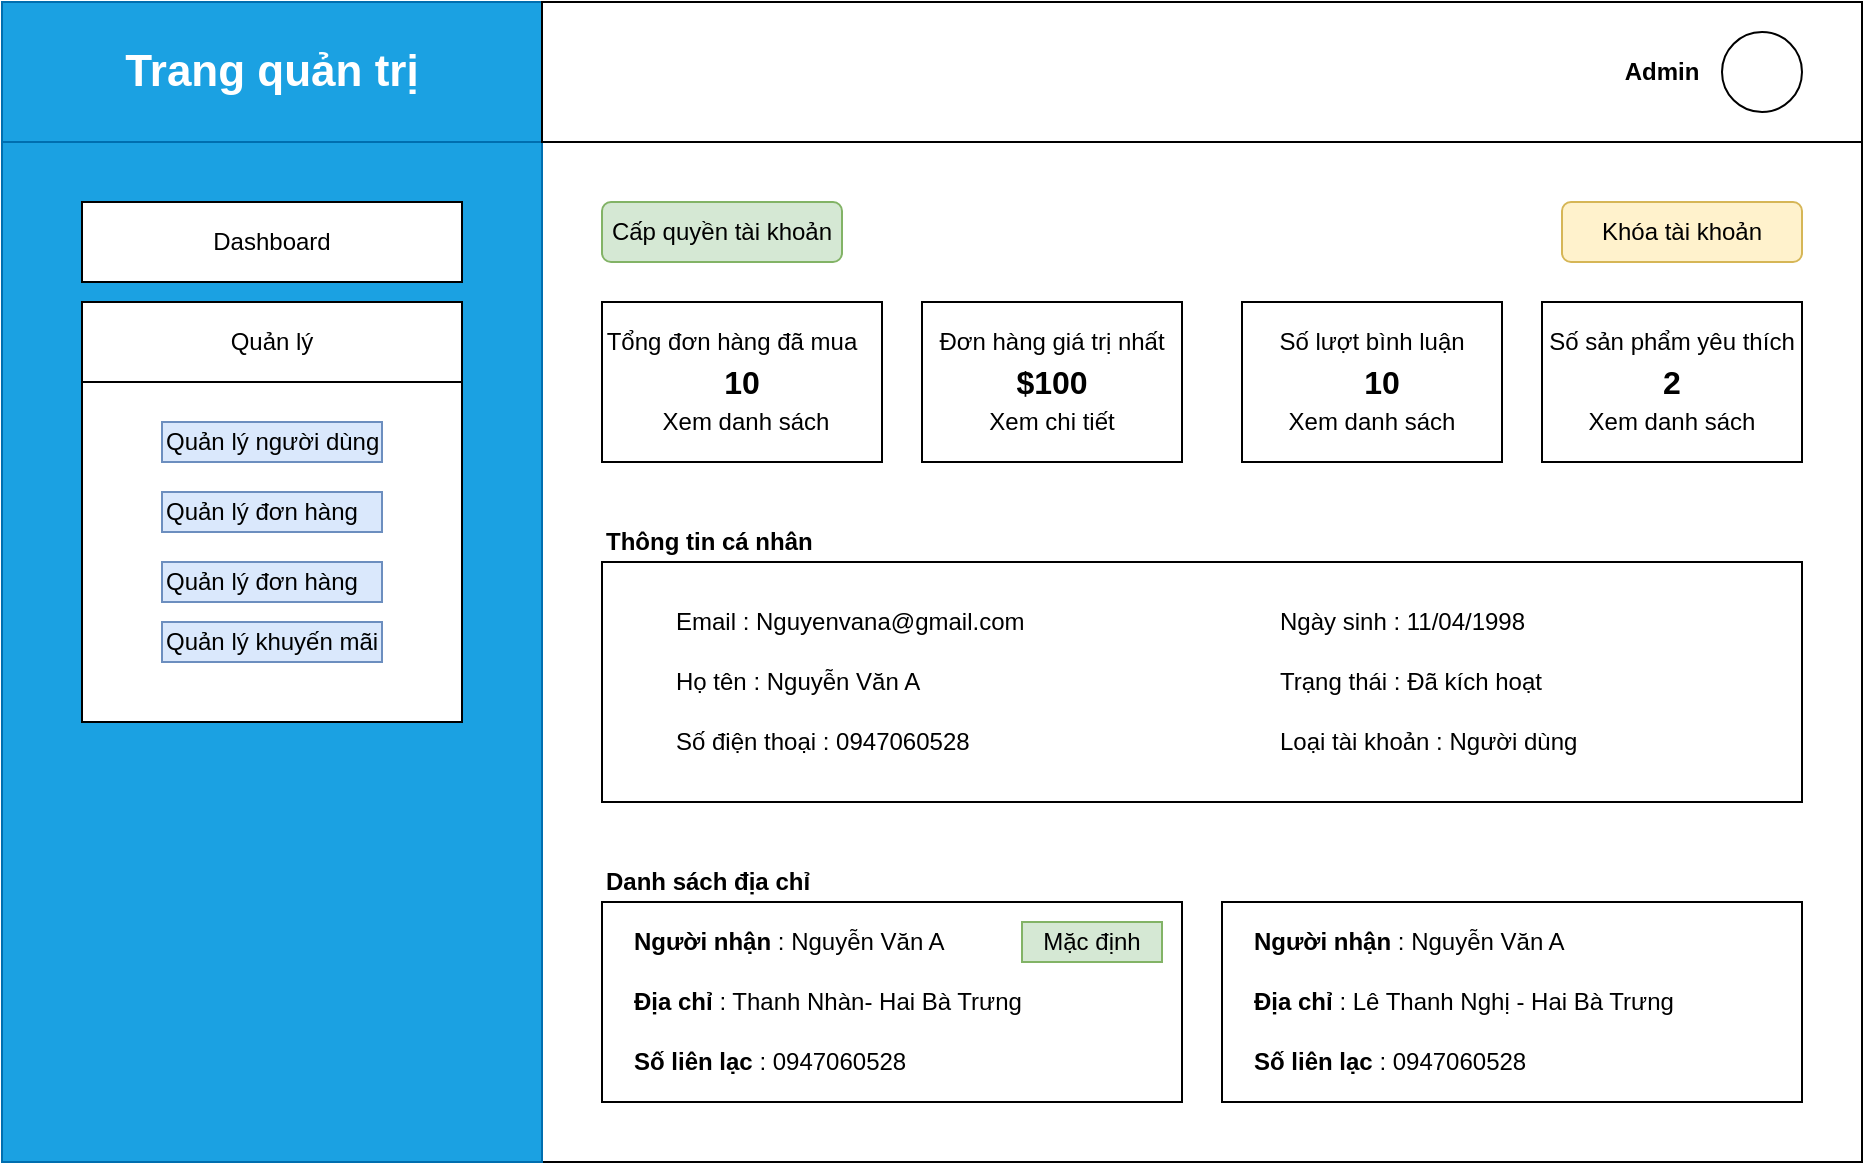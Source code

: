<mxfile version="14.7.4" type="device"><diagram id="JKZ5n1zhdqeaO72jnz9E" name="Page-1"><mxGraphModel dx="1422" dy="737" grid="1" gridSize="10" guides="1" tooltips="1" connect="1" arrows="1" fold="1" page="1" pageScale="1" pageWidth="827" pageHeight="1169" math="0" shadow="0"><root><mxCell id="0"/><mxCell id="1" parent="0"/><mxCell id="bMRmM956xw_Gx-vtKe8f-1" value="" style="rounded=0;whiteSpace=wrap;html=1;" vertex="1" parent="1"><mxGeometry x="60" width="930" height="580" as="geometry"/></mxCell><mxCell id="bMRmM956xw_Gx-vtKe8f-2" value="" style="rounded=0;whiteSpace=wrap;html=1;fillColor=#1ba1e2;strokeColor=#006EAF;fontColor=#ffffff;" vertex="1" parent="1"><mxGeometry x="60" width="270" height="580" as="geometry"/></mxCell><mxCell id="bMRmM956xw_Gx-vtKe8f-3" value="&lt;font style=&quot;font-size: 22px&quot;&gt;&lt;b&gt;Trang quản trị&lt;/b&gt;&lt;/font&gt;" style="rounded=0;whiteSpace=wrap;html=1;fillColor=#1ba1e2;strokeColor=#006EAF;fontColor=#ffffff;" vertex="1" parent="1"><mxGeometry x="60" width="270" height="70" as="geometry"/></mxCell><mxCell id="bMRmM956xw_Gx-vtKe8f-4" value="Dashboard" style="rounded=0;whiteSpace=wrap;html=1;" vertex="1" parent="1"><mxGeometry x="100" y="100" width="190" height="40" as="geometry"/></mxCell><mxCell id="bMRmM956xw_Gx-vtKe8f-5" value="" style="rounded=0;whiteSpace=wrap;html=1;" vertex="1" parent="1"><mxGeometry x="100" y="150" width="190" height="210" as="geometry"/></mxCell><mxCell id="bMRmM956xw_Gx-vtKe8f-6" value="Quản lý" style="rounded=0;whiteSpace=wrap;html=1;" vertex="1" parent="1"><mxGeometry x="100" y="150" width="190" height="40" as="geometry"/></mxCell><mxCell id="bMRmM956xw_Gx-vtKe8f-7" value="Quản lý người dùng" style="text;html=1;strokeColor=#6c8ebf;fillColor=#dae8fc;align=left;verticalAlign=middle;whiteSpace=wrap;rounded=0;" vertex="1" parent="1"><mxGeometry x="140" y="210" width="110" height="20" as="geometry"/></mxCell><mxCell id="bMRmM956xw_Gx-vtKe8f-8" value="Quản lý khuyến mãi" style="text;html=1;strokeColor=#6c8ebf;fillColor=#dae8fc;align=left;verticalAlign=middle;whiteSpace=wrap;rounded=0;" vertex="1" parent="1"><mxGeometry x="140" y="310" width="110" height="20" as="geometry"/></mxCell><mxCell id="bMRmM956xw_Gx-vtKe8f-9" value="Quản lý đơn hàng" style="text;html=1;strokeColor=#6c8ebf;fillColor=#dae8fc;align=left;verticalAlign=middle;whiteSpace=wrap;rounded=0;" vertex="1" parent="1"><mxGeometry x="140" y="280" width="110" height="20" as="geometry"/></mxCell><mxCell id="bMRmM956xw_Gx-vtKe8f-10" value="Quản lý đơn hàng" style="text;html=1;strokeColor=#6c8ebf;fillColor=#dae8fc;align=left;verticalAlign=middle;whiteSpace=wrap;rounded=0;" vertex="1" parent="1"><mxGeometry x="140" y="245" width="110" height="20" as="geometry"/></mxCell><mxCell id="bMRmM956xw_Gx-vtKe8f-51" value="" style="rounded=0;whiteSpace=wrap;html=1;" vertex="1" parent="1"><mxGeometry x="330" width="660" height="70" as="geometry"/></mxCell><mxCell id="bMRmM956xw_Gx-vtKe8f-52" value="" style="ellipse;whiteSpace=wrap;html=1;aspect=fixed;" vertex="1" parent="1"><mxGeometry x="920" y="15" width="40" height="40" as="geometry"/></mxCell><mxCell id="bMRmM956xw_Gx-vtKe8f-53" value="&lt;b&gt;Admin&lt;/b&gt;" style="text;html=1;strokeColor=none;fillColor=none;align=center;verticalAlign=middle;whiteSpace=wrap;rounded=0;" vertex="1" parent="1"><mxGeometry x="870" y="25" width="40" height="20" as="geometry"/></mxCell><mxCell id="bMRmM956xw_Gx-vtKe8f-54" value="Cấp quyền tài khoản" style="rounded=1;whiteSpace=wrap;html=1;fillColor=#d5e8d4;strokeColor=#82b366;" vertex="1" parent="1"><mxGeometry x="360" y="100" width="120" height="30" as="geometry"/></mxCell><mxCell id="bMRmM956xw_Gx-vtKe8f-55" value="Khóa tài khoản" style="rounded=1;whiteSpace=wrap;html=1;fillColor=#fff2cc;strokeColor=#d6b656;" vertex="1" parent="1"><mxGeometry x="840" y="100" width="120" height="30" as="geometry"/></mxCell><mxCell id="bMRmM956xw_Gx-vtKe8f-56" value="" style="rounded=0;whiteSpace=wrap;html=1;" vertex="1" parent="1"><mxGeometry x="360" y="150" width="140" height="80" as="geometry"/></mxCell><mxCell id="bMRmM956xw_Gx-vtKe8f-59" value="" style="rounded=0;whiteSpace=wrap;html=1;" vertex="1" parent="1"><mxGeometry x="520" y="150" width="130" height="80" as="geometry"/></mxCell><mxCell id="bMRmM956xw_Gx-vtKe8f-60" value="" style="rounded=0;whiteSpace=wrap;html=1;" vertex="1" parent="1"><mxGeometry x="680" y="150" width="130" height="80" as="geometry"/></mxCell><mxCell id="bMRmM956xw_Gx-vtKe8f-61" value="" style="rounded=0;whiteSpace=wrap;html=1;" vertex="1" parent="1"><mxGeometry x="830" y="150" width="130" height="80" as="geometry"/></mxCell><mxCell id="bMRmM956xw_Gx-vtKe8f-62" value="Tổng đơn hàng đã mua" style="text;html=1;strokeColor=none;fillColor=none;align=center;verticalAlign=middle;whiteSpace=wrap;rounded=0;" vertex="1" parent="1"><mxGeometry x="360" y="160" width="130" height="20" as="geometry"/></mxCell><mxCell id="bMRmM956xw_Gx-vtKe8f-63" value="&lt;font style=&quot;font-size: 16px&quot;&gt;&lt;b&gt;10&lt;/b&gt;&lt;/font&gt;" style="text;html=1;strokeColor=none;fillColor=none;align=center;verticalAlign=middle;whiteSpace=wrap;rounded=0;" vertex="1" parent="1"><mxGeometry x="410" y="180" width="40" height="20" as="geometry"/></mxCell><mxCell id="bMRmM956xw_Gx-vtKe8f-64" value="Xem danh sách" style="text;html=1;strokeColor=none;fillColor=none;align=center;verticalAlign=middle;whiteSpace=wrap;rounded=0;" vertex="1" parent="1"><mxGeometry x="384" y="200" width="96" height="20" as="geometry"/></mxCell><mxCell id="bMRmM956xw_Gx-vtKe8f-65" value="Đơn hàng giá trị nhất" style="text;html=1;strokeColor=none;fillColor=none;align=center;verticalAlign=middle;whiteSpace=wrap;rounded=0;" vertex="1" parent="1"><mxGeometry x="520" y="160" width="130" height="20" as="geometry"/></mxCell><mxCell id="bMRmM956xw_Gx-vtKe8f-66" value="&lt;font style=&quot;font-size: 16px&quot;&gt;&lt;b&gt;$100&lt;/b&gt;&lt;/font&gt;" style="text;html=1;strokeColor=none;fillColor=none;align=center;verticalAlign=middle;whiteSpace=wrap;rounded=0;" vertex="1" parent="1"><mxGeometry x="565" y="180" width="40" height="20" as="geometry"/></mxCell><mxCell id="bMRmM956xw_Gx-vtKe8f-67" value="Xem chi tiết" style="text;html=1;strokeColor=none;fillColor=none;align=center;verticalAlign=middle;whiteSpace=wrap;rounded=0;" vertex="1" parent="1"><mxGeometry x="537" y="200" width="96" height="20" as="geometry"/></mxCell><mxCell id="bMRmM956xw_Gx-vtKe8f-68" value="Số lượt bình luận" style="text;html=1;strokeColor=none;fillColor=none;align=center;verticalAlign=middle;whiteSpace=wrap;rounded=0;" vertex="1" parent="1"><mxGeometry x="680" y="160" width="130" height="20" as="geometry"/></mxCell><mxCell id="bMRmM956xw_Gx-vtKe8f-69" value="&lt;font style=&quot;font-size: 16px&quot;&gt;&lt;b&gt;10&lt;/b&gt;&lt;/font&gt;" style="text;html=1;strokeColor=none;fillColor=none;align=center;verticalAlign=middle;whiteSpace=wrap;rounded=0;" vertex="1" parent="1"><mxGeometry x="730" y="180" width="40" height="20" as="geometry"/></mxCell><mxCell id="bMRmM956xw_Gx-vtKe8f-70" value="Xem danh sách" style="text;html=1;strokeColor=none;fillColor=none;align=center;verticalAlign=middle;whiteSpace=wrap;rounded=0;" vertex="1" parent="1"><mxGeometry x="697" y="200" width="96" height="20" as="geometry"/></mxCell><mxCell id="bMRmM956xw_Gx-vtKe8f-71" value="Số sản phẩm yêu thích" style="text;html=1;strokeColor=none;fillColor=none;align=center;verticalAlign=middle;whiteSpace=wrap;rounded=0;" vertex="1" parent="1"><mxGeometry x="830" y="160" width="130" height="20" as="geometry"/></mxCell><mxCell id="bMRmM956xw_Gx-vtKe8f-72" value="&lt;font style=&quot;font-size: 16px&quot;&gt;&lt;b&gt;2&lt;/b&gt;&lt;/font&gt;" style="text;html=1;strokeColor=none;fillColor=none;align=center;verticalAlign=middle;whiteSpace=wrap;rounded=0;" vertex="1" parent="1"><mxGeometry x="875" y="180" width="40" height="20" as="geometry"/></mxCell><mxCell id="bMRmM956xw_Gx-vtKe8f-73" value="Xem danh sách" style="text;html=1;strokeColor=none;fillColor=none;align=center;verticalAlign=middle;whiteSpace=wrap;rounded=0;" vertex="1" parent="1"><mxGeometry x="847" y="200" width="96" height="20" as="geometry"/></mxCell><mxCell id="bMRmM956xw_Gx-vtKe8f-74" value="" style="rounded=0;whiteSpace=wrap;html=1;" vertex="1" parent="1"><mxGeometry x="360" y="280" width="600" height="120" as="geometry"/></mxCell><mxCell id="bMRmM956xw_Gx-vtKe8f-75" value="&lt;b&gt;Thông tin cá nhân&lt;/b&gt;" style="text;html=1;strokeColor=none;fillColor=none;align=left;verticalAlign=middle;whiteSpace=wrap;rounded=0;" vertex="1" parent="1"><mxGeometry x="360" y="260" width="136" height="20" as="geometry"/></mxCell><mxCell id="bMRmM956xw_Gx-vtKe8f-76" value="Email : Nguyenvana@gmail.com" style="text;html=1;strokeColor=none;fillColor=none;align=left;verticalAlign=middle;whiteSpace=wrap;rounded=0;" vertex="1" parent="1"><mxGeometry x="395" y="300" width="210" height="20" as="geometry"/></mxCell><mxCell id="bMRmM956xw_Gx-vtKe8f-77" value="Họ tên : Nguyễn Văn A" style="text;html=1;strokeColor=none;fillColor=none;align=left;verticalAlign=middle;whiteSpace=wrap;rounded=0;" vertex="1" parent="1"><mxGeometry x="395" y="330" width="210" height="20" as="geometry"/></mxCell><mxCell id="bMRmM956xw_Gx-vtKe8f-78" value="Số điện thoại : 0947060528" style="text;html=1;strokeColor=none;fillColor=none;align=left;verticalAlign=middle;whiteSpace=wrap;rounded=0;" vertex="1" parent="1"><mxGeometry x="395" y="360" width="210" height="20" as="geometry"/></mxCell><mxCell id="bMRmM956xw_Gx-vtKe8f-79" value="Ngày sinh : 11/04/1998" style="text;html=1;strokeColor=none;fillColor=none;align=left;verticalAlign=middle;whiteSpace=wrap;rounded=0;" vertex="1" parent="1"><mxGeometry x="697" y="300" width="145" height="20" as="geometry"/></mxCell><mxCell id="bMRmM956xw_Gx-vtKe8f-80" value="Trạng thái : Đã kích hoạt" style="text;html=1;strokeColor=none;fillColor=none;align=left;verticalAlign=middle;whiteSpace=wrap;rounded=0;" vertex="1" parent="1"><mxGeometry x="697" y="330" width="145" height="20" as="geometry"/></mxCell><mxCell id="bMRmM956xw_Gx-vtKe8f-81" value="Loại tài khoản : Người dùng" style="text;html=1;strokeColor=none;fillColor=none;align=left;verticalAlign=middle;whiteSpace=wrap;rounded=0;" vertex="1" parent="1"><mxGeometry x="697" y="360" width="155" height="20" as="geometry"/></mxCell><mxCell id="bMRmM956xw_Gx-vtKe8f-82" value="" style="rounded=0;whiteSpace=wrap;html=1;" vertex="1" parent="1"><mxGeometry x="360" y="450" width="290" height="100" as="geometry"/></mxCell><mxCell id="bMRmM956xw_Gx-vtKe8f-83" value="&lt;b&gt;Người nhận&lt;/b&gt; : Nguyễn Văn A" style="text;html=1;strokeColor=none;fillColor=none;align=left;verticalAlign=middle;whiteSpace=wrap;rounded=0;" vertex="1" parent="1"><mxGeometry x="374" y="460" width="176" height="20" as="geometry"/></mxCell><mxCell id="bMRmM956xw_Gx-vtKe8f-84" value="&lt;b&gt;Địa chỉ&lt;/b&gt; : Thanh Nhàn- Hai Bà Trưng" style="text;html=1;strokeColor=none;fillColor=none;align=left;verticalAlign=middle;whiteSpace=wrap;rounded=0;" vertex="1" parent="1"><mxGeometry x="374" y="490" width="206" height="20" as="geometry"/></mxCell><mxCell id="bMRmM956xw_Gx-vtKe8f-85" value="&lt;b&gt;Số liên lạc&lt;/b&gt; : 0947060528" style="text;html=1;strokeColor=none;fillColor=none;align=left;verticalAlign=middle;whiteSpace=wrap;rounded=0;" vertex="1" parent="1"><mxGeometry x="374" y="520" width="156" height="20" as="geometry"/></mxCell><mxCell id="bMRmM956xw_Gx-vtKe8f-86" value="Mặc định" style="text;html=1;strokeColor=#82b366;fillColor=#d5e8d4;align=center;verticalAlign=middle;whiteSpace=wrap;rounded=0;" vertex="1" parent="1"><mxGeometry x="570" y="460" width="70" height="20" as="geometry"/></mxCell><mxCell id="bMRmM956xw_Gx-vtKe8f-87" value="" style="rounded=0;whiteSpace=wrap;html=1;" vertex="1" parent="1"><mxGeometry x="670" y="450" width="290" height="100" as="geometry"/></mxCell><mxCell id="bMRmM956xw_Gx-vtKe8f-88" value="&lt;b&gt;Người nhận&lt;/b&gt; : Nguyễn Văn A" style="text;html=1;strokeColor=none;fillColor=none;align=left;verticalAlign=middle;whiteSpace=wrap;rounded=0;" vertex="1" parent="1"><mxGeometry x="684" y="460" width="176" height="20" as="geometry"/></mxCell><mxCell id="bMRmM956xw_Gx-vtKe8f-89" value="&lt;b&gt;Địa chỉ&lt;/b&gt; : Lê Thanh Nghị - Hai Bà Trưng" style="text;html=1;strokeColor=none;fillColor=none;align=left;verticalAlign=middle;whiteSpace=wrap;rounded=0;" vertex="1" parent="1"><mxGeometry x="684" y="490" width="256" height="20" as="geometry"/></mxCell><mxCell id="bMRmM956xw_Gx-vtKe8f-90" value="&lt;b&gt;Số liên lạc&lt;/b&gt; : 0947060528" style="text;html=1;strokeColor=none;fillColor=none;align=left;verticalAlign=middle;whiteSpace=wrap;rounded=0;" vertex="1" parent="1"><mxGeometry x="684" y="520" width="156" height="20" as="geometry"/></mxCell><mxCell id="bMRmM956xw_Gx-vtKe8f-92" value="&lt;b&gt;Danh sách địa chỉ&lt;/b&gt;" style="text;html=1;strokeColor=none;fillColor=none;align=left;verticalAlign=middle;whiteSpace=wrap;rounded=0;" vertex="1" parent="1"><mxGeometry x="360" y="430" width="120" height="20" as="geometry"/></mxCell></root></mxGraphModel></diagram></mxfile>